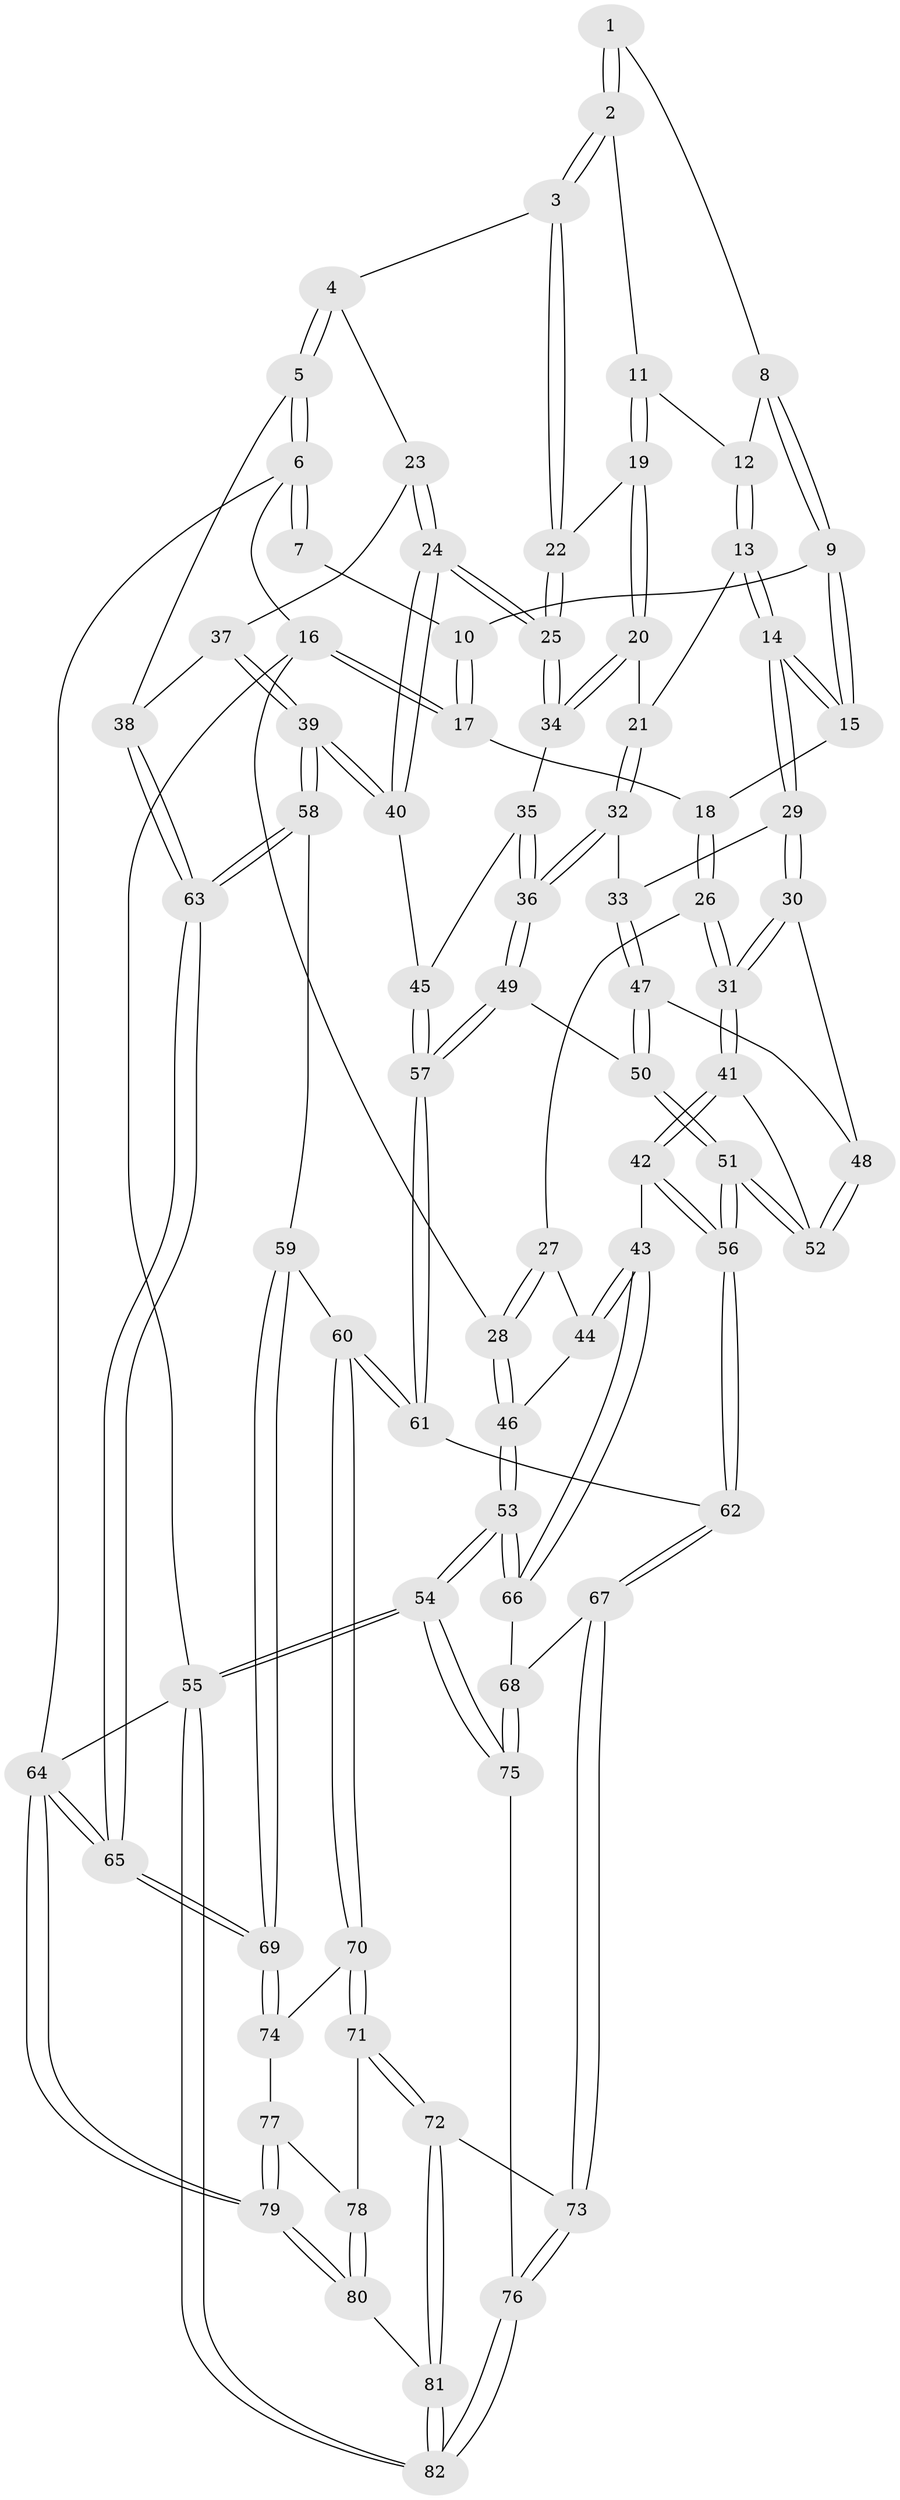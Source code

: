 // coarse degree distribution, {2: 0.07407407407407407, 4: 0.37037037037037035, 3: 0.4074074074074074, 5: 0.1111111111111111, 6: 0.037037037037037035}
// Generated by graph-tools (version 1.1) at 2025/38/03/04/25 23:38:22]
// undirected, 82 vertices, 202 edges
graph export_dot {
  node [color=gray90,style=filled];
  1 [pos="+0.6747887905678698+0"];
  2 [pos="+0.7178630487535768+0.050300581280826824"];
  3 [pos="+0.7738049946112239+0.11122863733621133"];
  4 [pos="+0.817491922730848+0.13655170798013025"];
  5 [pos="+1+0"];
  6 [pos="+1+0"];
  7 [pos="+0.6663574338644477+0"];
  8 [pos="+0.5379124367859944+0.10224878101743176"];
  9 [pos="+0.2797043843087561+0"];
  10 [pos="+0.2322046127856146+0"];
  11 [pos="+0.6026169801002419+0.1491979789810257"];
  12 [pos="+0.5434043389613185+0.11533371637918174"];
  13 [pos="+0.4393030830934408+0.18883862559768702"];
  14 [pos="+0.3391555426198223+0.1593794649916914"];
  15 [pos="+0.30745042666243716+0.040520190558038384"];
  16 [pos="+0+0"];
  17 [pos="+0+0"];
  18 [pos="+0.1346256891690174+0.23590111047005632"];
  19 [pos="+0.60016151541482+0.19111290487713548"];
  20 [pos="+0.5354322742945467+0.24615411590049668"];
  21 [pos="+0.49650083647969107+0.23739936019691943"];
  22 [pos="+0.6705566126227723+0.24656729357235904"];
  23 [pos="+0.8481608861794889+0.2089312242308302"];
  24 [pos="+0.6855403218211609+0.28459064576215937"];
  25 [pos="+0.6805490324846809+0.2750748124711481"];
  26 [pos="+0.13903096656305822+0.2582442197597336"];
  27 [pos="+0.08564671567870596+0.268712920154865"];
  28 [pos="+0+0"];
  29 [pos="+0.33753058952895604+0.16406244428246813"];
  30 [pos="+0.22591014674041943+0.30733615755185856"];
  31 [pos="+0.2143538201170546+0.31596477736131423"];
  32 [pos="+0.45436805845892525+0.31354927205840233"];
  33 [pos="+0.4005196211982866+0.3171263512104558"];
  34 [pos="+0.5483331184058716+0.28083152935011196"];
  35 [pos="+0.5485730805957361+0.2821559713885375"];
  36 [pos="+0.5197204705662681+0.39572227140281063"];
  37 [pos="+0.8546812993369701+0.21652486288421843"];
  38 [pos="+1+0.2507755811296471"];
  39 [pos="+0.8241066193855286+0.41336793118167026"];
  40 [pos="+0.6861528368091655+0.35902525711840677"];
  41 [pos="+0.2118628876118824+0.3278865248389685"];
  42 [pos="+0.15399582283855318+0.44369196112074194"];
  43 [pos="+0.1366356011225847+0.45073183865177147"];
  44 [pos="+0.03769052428288732+0.29290580930296006"];
  45 [pos="+0.6809671293224759+0.36155027056618616"];
  46 [pos="+0+0.2981642118725961"];
  47 [pos="+0.3845600862553452+0.3565202555255469"];
  48 [pos="+0.3768434511249698+0.3575975665524519"];
  49 [pos="+0.5203132114479336+0.3998533494816625"];
  50 [pos="+0.4211148204019001+0.40977901087319885"];
  51 [pos="+0.3513824493031226+0.5279276523389578"];
  52 [pos="+0.32318982471095553+0.411520807779679"];
  53 [pos="+0+0.613403198825792"];
  54 [pos="+0+0.7788966571092223"];
  55 [pos="+0+1"];
  56 [pos="+0.3421793300417992+0.5683914792046031"];
  57 [pos="+0.5729238378483222+0.4524173622008984"];
  58 [pos="+0.8703879346918226+0.48292757560983846"];
  59 [pos="+0.8288451760438972+0.5480995574331425"];
  60 [pos="+0.6478438840813466+0.6115604354878151"];
  61 [pos="+0.5725726437565303+0.5284060027449576"];
  62 [pos="+0.3483422193953092+0.5827670944205815"];
  63 [pos="+1+0.4469297293570507"];
  64 [pos="+1+1"];
  65 [pos="+1+1"];
  66 [pos="+0.014090969130143086+0.5303732264072223"];
  67 [pos="+0.33877381224134795+0.6264139062625774"];
  68 [pos="+0.3053479564791384+0.6510021373829469"];
  69 [pos="+0.9043611816182461+0.7696606694989856"];
  70 [pos="+0.6472900795248747+0.6143023521653338"];
  71 [pos="+0.591036478781243+0.7249750862110972"];
  72 [pos="+0.4763853828670009+0.7728494727317531"];
  73 [pos="+0.4742339606166466+0.7718865057289749"];
  74 [pos="+0.7795536790311166+0.7654606804102263"];
  75 [pos="+0.16054206972730056+0.8067174082756352"];
  76 [pos="+0.24936759094403108+0.8931873829363883"];
  77 [pos="+0.7140354901042121+0.8133512254179068"];
  78 [pos="+0.6554544599018384+0.8112541722811732"];
  79 [pos="+1+1"];
  80 [pos="+0.5986873718567199+1"];
  81 [pos="+0.5185423578366966+1"];
  82 [pos="+0.3650187751771696+1"];
  1 -- 2;
  1 -- 2;
  1 -- 8;
  2 -- 3;
  2 -- 3;
  2 -- 11;
  3 -- 4;
  3 -- 22;
  3 -- 22;
  4 -- 5;
  4 -- 5;
  4 -- 23;
  5 -- 6;
  5 -- 6;
  5 -- 38;
  6 -- 7;
  6 -- 7;
  6 -- 16;
  6 -- 64;
  7 -- 10;
  8 -- 9;
  8 -- 9;
  8 -- 12;
  9 -- 10;
  9 -- 15;
  9 -- 15;
  10 -- 17;
  10 -- 17;
  11 -- 12;
  11 -- 19;
  11 -- 19;
  12 -- 13;
  12 -- 13;
  13 -- 14;
  13 -- 14;
  13 -- 21;
  14 -- 15;
  14 -- 15;
  14 -- 29;
  14 -- 29;
  15 -- 18;
  16 -- 17;
  16 -- 17;
  16 -- 28;
  16 -- 55;
  17 -- 18;
  18 -- 26;
  18 -- 26;
  19 -- 20;
  19 -- 20;
  19 -- 22;
  20 -- 21;
  20 -- 34;
  20 -- 34;
  21 -- 32;
  21 -- 32;
  22 -- 25;
  22 -- 25;
  23 -- 24;
  23 -- 24;
  23 -- 37;
  24 -- 25;
  24 -- 25;
  24 -- 40;
  24 -- 40;
  25 -- 34;
  25 -- 34;
  26 -- 27;
  26 -- 31;
  26 -- 31;
  27 -- 28;
  27 -- 28;
  27 -- 44;
  28 -- 46;
  28 -- 46;
  29 -- 30;
  29 -- 30;
  29 -- 33;
  30 -- 31;
  30 -- 31;
  30 -- 48;
  31 -- 41;
  31 -- 41;
  32 -- 33;
  32 -- 36;
  32 -- 36;
  33 -- 47;
  33 -- 47;
  34 -- 35;
  35 -- 36;
  35 -- 36;
  35 -- 45;
  36 -- 49;
  36 -- 49;
  37 -- 38;
  37 -- 39;
  37 -- 39;
  38 -- 63;
  38 -- 63;
  39 -- 40;
  39 -- 40;
  39 -- 58;
  39 -- 58;
  40 -- 45;
  41 -- 42;
  41 -- 42;
  41 -- 52;
  42 -- 43;
  42 -- 56;
  42 -- 56;
  43 -- 44;
  43 -- 44;
  43 -- 66;
  43 -- 66;
  44 -- 46;
  45 -- 57;
  45 -- 57;
  46 -- 53;
  46 -- 53;
  47 -- 48;
  47 -- 50;
  47 -- 50;
  48 -- 52;
  48 -- 52;
  49 -- 50;
  49 -- 57;
  49 -- 57;
  50 -- 51;
  50 -- 51;
  51 -- 52;
  51 -- 52;
  51 -- 56;
  51 -- 56;
  53 -- 54;
  53 -- 54;
  53 -- 66;
  53 -- 66;
  54 -- 55;
  54 -- 55;
  54 -- 75;
  54 -- 75;
  55 -- 82;
  55 -- 82;
  55 -- 64;
  56 -- 62;
  56 -- 62;
  57 -- 61;
  57 -- 61;
  58 -- 59;
  58 -- 63;
  58 -- 63;
  59 -- 60;
  59 -- 69;
  59 -- 69;
  60 -- 61;
  60 -- 61;
  60 -- 70;
  60 -- 70;
  61 -- 62;
  62 -- 67;
  62 -- 67;
  63 -- 65;
  63 -- 65;
  64 -- 65;
  64 -- 65;
  64 -- 79;
  64 -- 79;
  65 -- 69;
  65 -- 69;
  66 -- 68;
  67 -- 68;
  67 -- 73;
  67 -- 73;
  68 -- 75;
  68 -- 75;
  69 -- 74;
  69 -- 74;
  70 -- 71;
  70 -- 71;
  70 -- 74;
  71 -- 72;
  71 -- 72;
  71 -- 78;
  72 -- 73;
  72 -- 81;
  72 -- 81;
  73 -- 76;
  73 -- 76;
  74 -- 77;
  75 -- 76;
  76 -- 82;
  76 -- 82;
  77 -- 78;
  77 -- 79;
  77 -- 79;
  78 -- 80;
  78 -- 80;
  79 -- 80;
  79 -- 80;
  80 -- 81;
  81 -- 82;
  81 -- 82;
}
